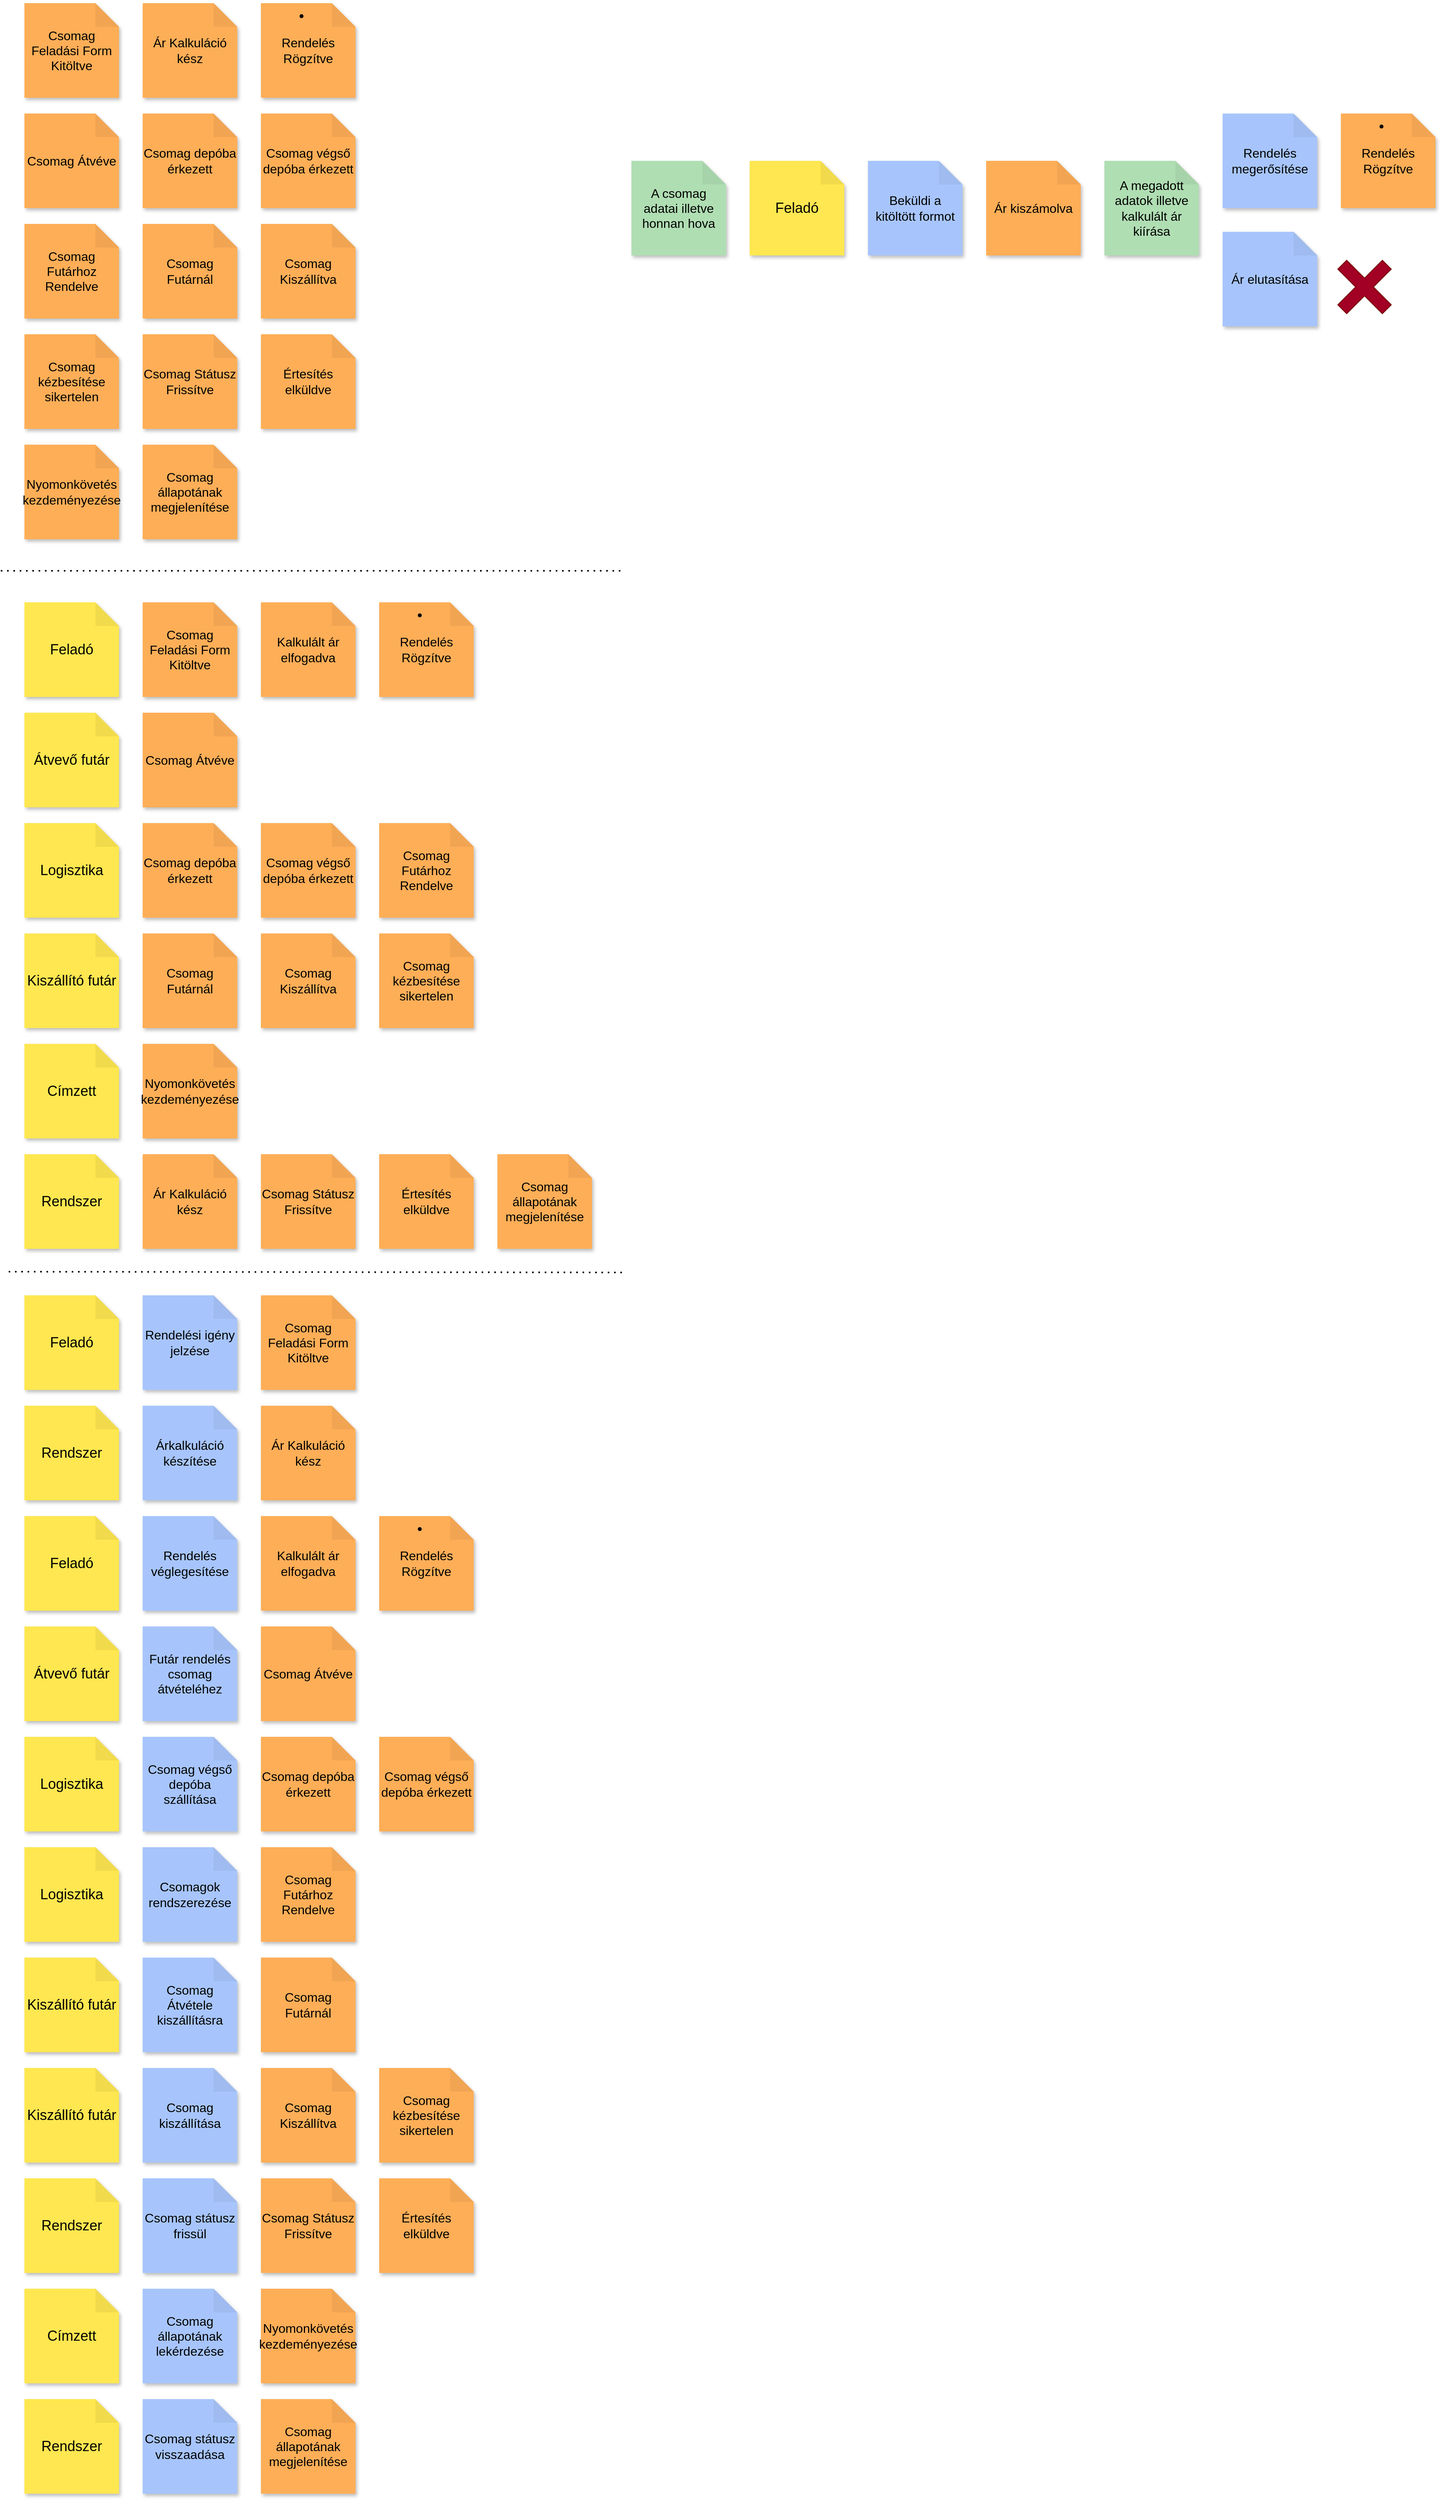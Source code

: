 <mxfile version="28.2.3">
  <diagram name="Page-1" id="tdrJWICteNO9RwJ1yDNZ">
    <mxGraphModel dx="1516" dy="1171" grid="1" gridSize="10" guides="1" tooltips="1" connect="1" arrows="1" fold="1" page="1" pageScale="1" pageWidth="3300" pageHeight="4681" math="0" shadow="0">
      <root>
        <mxCell id="0" />
        <mxCell id="1" parent="0" />
        <mxCell id="OkvGjO-pTR2yJRHpKqQb-2" value="Csomag Feladási Form Kitöltve" style="shape=note;whiteSpace=wrap;html=1;backgroundOutline=1;darkOpacity=0.05;fillColor=#feae57;strokeColor=none;fontSize=16;fontStyle=0;rotation=0;shadow=1;" parent="1" vertex="1">
          <mxGeometry x="90" y="90" width="120" height="120" as="geometry" />
        </mxCell>
        <mxCell id="OkvGjO-pTR2yJRHpKqQb-3" value="Ár Kalkuláció kész" style="shape=note;whiteSpace=wrap;html=1;backgroundOutline=1;darkOpacity=0.05;fillColor=#feae57;strokeColor=none;fontSize=16;fontStyle=0;rotation=0;shadow=1;" parent="1" vertex="1">
          <mxGeometry x="240" y="90" width="120" height="120" as="geometry" />
        </mxCell>
        <mxCell id="OkvGjO-pTR2yJRHpKqQb-4" value="&lt;li class=&quot;py-0 my-0 prose-p:pt-0 prose-p:mb-2 prose-p:my-0 [&amp;amp;&amp;gt;p]:pt-0 [&amp;amp;&amp;gt;p]:mb-2 [&amp;amp;&amp;gt;p]:my-0&quot;&gt;&lt;br/&gt;&lt;p class=&quot;my-2 [&amp;amp;+p]:mt-4 [&amp;amp;_strong:has(+br)]:inline-block [&amp;amp;_strong:has(+br)]:pb-2&quot;&gt;Rendelés Rögzítve&lt;/p&gt;&lt;br/&gt;&lt;/li&gt;" style="shape=note;whiteSpace=wrap;html=1;backgroundOutline=1;darkOpacity=0.05;fillColor=#feae57;strokeColor=none;fontSize=16;fontStyle=0;rotation=0;shadow=1;" parent="1" vertex="1">
          <mxGeometry x="390" y="90" width="120" height="120" as="geometry" />
        </mxCell>
        <mxCell id="OkvGjO-pTR2yJRHpKqQb-5" value="Csomag Átvéve" style="shape=note;whiteSpace=wrap;html=1;backgroundOutline=1;darkOpacity=0.05;fillColor=#feae57;strokeColor=none;fontSize=16;fontStyle=0;rotation=0;shadow=1;" parent="1" vertex="1">
          <mxGeometry x="90" y="230" width="120" height="120" as="geometry" />
        </mxCell>
        <mxCell id="OkvGjO-pTR2yJRHpKqQb-6" value="Csomag depóba érkezett" style="shape=note;whiteSpace=wrap;html=1;backgroundOutline=1;darkOpacity=0.05;fillColor=#feae57;strokeColor=none;fontSize=16;fontStyle=0;rotation=0;shadow=1;" parent="1" vertex="1">
          <mxGeometry x="240" y="230" width="120" height="120" as="geometry" />
        </mxCell>
        <mxCell id="OkvGjO-pTR2yJRHpKqQb-7" value="Csomag végső depóba érkezett" style="shape=note;whiteSpace=wrap;html=1;backgroundOutline=1;darkOpacity=0.05;fillColor=#feae57;strokeColor=none;fontSize=16;fontStyle=0;rotation=0;shadow=1;" parent="1" vertex="1">
          <mxGeometry x="390" y="230" width="120" height="120" as="geometry" />
        </mxCell>
        <mxCell id="OkvGjO-pTR2yJRHpKqQb-8" value="Csomag Futárhoz Rendelve" style="shape=note;whiteSpace=wrap;html=1;backgroundOutline=1;darkOpacity=0.05;fillColor=#feae57;strokeColor=none;fontSize=16;fontStyle=0;rotation=0;shadow=1;" parent="1" vertex="1">
          <mxGeometry x="90" y="370" width="120" height="120" as="geometry" />
        </mxCell>
        <mxCell id="OkvGjO-pTR2yJRHpKqQb-9" value="Csomag Futárnál" style="shape=note;whiteSpace=wrap;html=1;backgroundOutline=1;darkOpacity=0.05;fillColor=#feae57;strokeColor=none;fontSize=16;fontStyle=0;rotation=0;shadow=1;" parent="1" vertex="1">
          <mxGeometry x="240" y="370" width="120" height="120" as="geometry" />
        </mxCell>
        <mxCell id="OkvGjO-pTR2yJRHpKqQb-10" value="Csomag Kiszállítva" style="shape=note;whiteSpace=wrap;html=1;backgroundOutline=1;darkOpacity=0.05;fillColor=#feae57;strokeColor=none;fontSize=16;fontStyle=0;rotation=0;shadow=1;" parent="1" vertex="1">
          <mxGeometry x="390" y="370" width="120" height="120" as="geometry" />
        </mxCell>
        <mxCell id="OkvGjO-pTR2yJRHpKqQb-11" value="Csomag kézbesítése sikertelen" style="shape=note;whiteSpace=wrap;html=1;backgroundOutline=1;darkOpacity=0.05;fillColor=#feae57;strokeColor=none;fontSize=16;fontStyle=0;rotation=0;shadow=1;" parent="1" vertex="1">
          <mxGeometry x="90" y="510" width="120" height="120" as="geometry" />
        </mxCell>
        <mxCell id="OkvGjO-pTR2yJRHpKqQb-12" value="Csomag Státusz Frissítve" style="shape=note;whiteSpace=wrap;html=1;backgroundOutline=1;darkOpacity=0.05;fillColor=#feae57;strokeColor=none;fontSize=16;fontStyle=0;rotation=0;shadow=1;" parent="1" vertex="1">
          <mxGeometry x="240" y="510" width="120" height="120" as="geometry" />
        </mxCell>
        <mxCell id="OkvGjO-pTR2yJRHpKqQb-13" value="Értesítés elküldve" style="shape=note;whiteSpace=wrap;html=1;backgroundOutline=1;darkOpacity=0.05;fillColor=#feae57;strokeColor=none;fontSize=16;fontStyle=0;rotation=0;shadow=1;" parent="1" vertex="1">
          <mxGeometry x="390" y="510" width="120" height="120" as="geometry" />
        </mxCell>
        <mxCell id="OkvGjO-pTR2yJRHpKqQb-14" value="Feladó" style="shape=note;whiteSpace=wrap;html=1;backgroundOutline=1;darkOpacity=0.05;fillColor=#FEE750;strokeColor=none;fontSize=18;fontStyle=0;rotation=0;shadow=1;" parent="1" vertex="1">
          <mxGeometry x="90" y="850" width="120" height="120" as="geometry" />
        </mxCell>
        <mxCell id="OkvGjO-pTR2yJRHpKqQb-15" value="Csomag Feladási Form Kitöltve" style="shape=note;whiteSpace=wrap;html=1;backgroundOutline=1;darkOpacity=0.05;fillColor=#feae57;strokeColor=none;fontSize=16;fontStyle=0;rotation=0;shadow=1;" parent="1" vertex="1">
          <mxGeometry x="240" y="850" width="120" height="120" as="geometry" />
        </mxCell>
        <mxCell id="OkvGjO-pTR2yJRHpKqQb-16" value="Ár Kalkuláció kész" style="shape=note;whiteSpace=wrap;html=1;backgroundOutline=1;darkOpacity=0.05;fillColor=#feae57;strokeColor=none;fontSize=16;fontStyle=0;rotation=0;shadow=1;" parent="1" vertex="1">
          <mxGeometry x="240" y="1550" width="120" height="120" as="geometry" />
        </mxCell>
        <mxCell id="OkvGjO-pTR2yJRHpKqQb-17" value="&lt;li class=&quot;py-0 my-0 prose-p:pt-0 prose-p:mb-2 prose-p:my-0 [&amp;amp;&amp;gt;p]:pt-0 [&amp;amp;&amp;gt;p]:mb-2 [&amp;amp;&amp;gt;p]:my-0&quot;&gt;&lt;br/&gt;&lt;p class=&quot;my-2 [&amp;amp;+p]:mt-4 [&amp;amp;_strong:has(+br)]:inline-block [&amp;amp;_strong:has(+br)]:pb-2&quot;&gt;Rendelés Rögzítve&lt;/p&gt;&lt;br/&gt;&lt;/li&gt;" style="shape=note;whiteSpace=wrap;html=1;backgroundOutline=1;darkOpacity=0.05;fillColor=#feae57;strokeColor=none;fontSize=16;fontStyle=0;rotation=0;shadow=1;" parent="1" vertex="1">
          <mxGeometry x="540" y="850" width="120" height="120" as="geometry" />
        </mxCell>
        <mxCell id="OkvGjO-pTR2yJRHpKqQb-18" value="Átvevő futár" style="shape=note;whiteSpace=wrap;html=1;backgroundOutline=1;darkOpacity=0.05;fillColor=#FEE750;strokeColor=none;fontSize=18;fontStyle=0;rotation=0;shadow=1;" parent="1" vertex="1">
          <mxGeometry x="90" y="990" width="120" height="120" as="geometry" />
        </mxCell>
        <mxCell id="OkvGjO-pTR2yJRHpKqQb-19" value="Csomag Átvéve" style="shape=note;whiteSpace=wrap;html=1;backgroundOutline=1;darkOpacity=0.05;fillColor=#feae57;strokeColor=none;fontSize=16;fontStyle=0;rotation=0;shadow=1;" parent="1" vertex="1">
          <mxGeometry x="240" y="990" width="120" height="120" as="geometry" />
        </mxCell>
        <mxCell id="OkvGjO-pTR2yJRHpKqQb-20" value="Logisztika" style="shape=note;whiteSpace=wrap;html=1;backgroundOutline=1;darkOpacity=0.05;fillColor=#FEE750;strokeColor=none;fontSize=18;fontStyle=0;rotation=0;shadow=1;" parent="1" vertex="1">
          <mxGeometry x="90" y="1130" width="120" height="120" as="geometry" />
        </mxCell>
        <mxCell id="OkvGjO-pTR2yJRHpKqQb-21" value="Csomag depóba érkezett" style="shape=note;whiteSpace=wrap;html=1;backgroundOutline=1;darkOpacity=0.05;fillColor=#feae57;strokeColor=none;fontSize=16;fontStyle=0;rotation=0;shadow=1;" parent="1" vertex="1">
          <mxGeometry x="240" y="1130" width="120" height="120" as="geometry" />
        </mxCell>
        <mxCell id="OkvGjO-pTR2yJRHpKqQb-22" value="Csomag végső depóba érkezett" style="shape=note;whiteSpace=wrap;html=1;backgroundOutline=1;darkOpacity=0.05;fillColor=#feae57;strokeColor=none;fontSize=16;fontStyle=0;rotation=0;shadow=1;" parent="1" vertex="1">
          <mxGeometry x="390" y="1130" width="120" height="120" as="geometry" />
        </mxCell>
        <mxCell id="OkvGjO-pTR2yJRHpKqQb-23" value="Csomag Futárhoz Rendelve" style="shape=note;whiteSpace=wrap;html=1;backgroundOutline=1;darkOpacity=0.05;fillColor=#feae57;strokeColor=none;fontSize=16;fontStyle=0;rotation=0;shadow=1;" parent="1" vertex="1">
          <mxGeometry x="540" y="1130" width="120" height="120" as="geometry" />
        </mxCell>
        <mxCell id="OkvGjO-pTR2yJRHpKqQb-24" value="Kiszállító futár" style="shape=note;whiteSpace=wrap;html=1;backgroundOutline=1;darkOpacity=0.05;fillColor=#FEE750;strokeColor=none;fontSize=18;fontStyle=0;rotation=0;shadow=1;" parent="1" vertex="1">
          <mxGeometry x="90" y="1270" width="120" height="120" as="geometry" />
        </mxCell>
        <mxCell id="OkvGjO-pTR2yJRHpKqQb-25" value="Csomag Futárnál" style="shape=note;whiteSpace=wrap;html=1;backgroundOutline=1;darkOpacity=0.05;fillColor=#feae57;strokeColor=none;fontSize=16;fontStyle=0;rotation=0;shadow=1;" parent="1" vertex="1">
          <mxGeometry x="240" y="1270" width="120" height="120" as="geometry" />
        </mxCell>
        <mxCell id="OkvGjO-pTR2yJRHpKqQb-26" value="Csomag Kiszállítva" style="shape=note;whiteSpace=wrap;html=1;backgroundOutline=1;darkOpacity=0.05;fillColor=#feae57;strokeColor=none;fontSize=16;fontStyle=0;rotation=0;shadow=1;" parent="1" vertex="1">
          <mxGeometry x="390" y="1270" width="120" height="120" as="geometry" />
        </mxCell>
        <mxCell id="OkvGjO-pTR2yJRHpKqQb-27" value="Csomag kézbesítése sikertelen" style="shape=note;whiteSpace=wrap;html=1;backgroundOutline=1;darkOpacity=0.05;fillColor=#feae57;strokeColor=none;fontSize=16;fontStyle=0;rotation=0;shadow=1;" parent="1" vertex="1">
          <mxGeometry x="540" y="1270" width="120" height="120" as="geometry" />
        </mxCell>
        <mxCell id="OkvGjO-pTR2yJRHpKqQb-28" value="Csomag Státusz Frissítve" style="shape=note;whiteSpace=wrap;html=1;backgroundOutline=1;darkOpacity=0.05;fillColor=#feae57;strokeColor=none;fontSize=16;fontStyle=0;rotation=0;shadow=1;" parent="1" vertex="1">
          <mxGeometry x="390" y="1550" width="120" height="120" as="geometry" />
        </mxCell>
        <mxCell id="OkvGjO-pTR2yJRHpKqQb-29" value="Értesítés elküldve" style="shape=note;whiteSpace=wrap;html=1;backgroundOutline=1;darkOpacity=0.05;fillColor=#feae57;strokeColor=none;fontSize=16;fontStyle=0;rotation=0;shadow=1;" parent="1" vertex="1">
          <mxGeometry x="540" y="1550" width="120" height="120" as="geometry" />
        </mxCell>
        <mxCell id="tMBHwN0ZsUPaGt-Wvjw5-1" value="Címzett" style="shape=note;whiteSpace=wrap;html=1;backgroundOutline=1;darkOpacity=0.05;fillColor=#FEE750;strokeColor=none;fontSize=18;fontStyle=0;rotation=0;shadow=1;" parent="1" vertex="1">
          <mxGeometry x="90" y="1410" width="120" height="120" as="geometry" />
        </mxCell>
        <mxCell id="tMBHwN0ZsUPaGt-Wvjw5-2" value="Rendelési igény jelzése" style="shape=note;whiteSpace=wrap;html=1;backgroundOutline=1;darkOpacity=0.05;fillColor=#a7c5fc;strokeColor=none;fontSize=16;fontStyle=0;rotation=0;shadow=1;" parent="1" vertex="1">
          <mxGeometry x="240" y="1729" width="120" height="120" as="geometry" />
        </mxCell>
        <mxCell id="tMBHwN0ZsUPaGt-Wvjw5-3" value="Kalkulált ár elfogadva" style="shape=note;whiteSpace=wrap;html=1;backgroundOutline=1;darkOpacity=0.05;fillColor=#feae57;strokeColor=none;fontSize=16;fontStyle=0;rotation=0;shadow=1;" parent="1" vertex="1">
          <mxGeometry x="390" y="850" width="120" height="120" as="geometry" />
        </mxCell>
        <mxCell id="tMBHwN0ZsUPaGt-Wvjw5-4" value="Csomag Feladási Form Kitöltve" style="shape=note;whiteSpace=wrap;html=1;backgroundOutline=1;darkOpacity=0.05;fillColor=#feae57;strokeColor=none;fontSize=16;fontStyle=0;rotation=0;shadow=1;" parent="1" vertex="1">
          <mxGeometry x="390" y="1729" width="120" height="120" as="geometry" />
        </mxCell>
        <mxCell id="tMBHwN0ZsUPaGt-Wvjw5-5" value="Kalkulált ár elfogadva" style="shape=note;whiteSpace=wrap;html=1;backgroundOutline=1;darkOpacity=0.05;fillColor=#feae57;strokeColor=none;fontSize=16;fontStyle=0;rotation=0;shadow=1;" parent="1" vertex="1">
          <mxGeometry x="390" y="2009" width="120" height="120" as="geometry" />
        </mxCell>
        <mxCell id="tMBHwN0ZsUPaGt-Wvjw5-6" value="Árkalkuláció készítése" style="shape=note;whiteSpace=wrap;html=1;backgroundOutline=1;darkOpacity=0.05;fillColor=#a7c5fc;strokeColor=none;fontSize=16;fontStyle=0;rotation=0;shadow=1;" parent="1" vertex="1">
          <mxGeometry x="240" y="1869" width="120" height="120" as="geometry" />
        </mxCell>
        <mxCell id="tMBHwN0ZsUPaGt-Wvjw5-7" value="Ár Kalkuláció kész" style="shape=note;whiteSpace=wrap;html=1;backgroundOutline=1;darkOpacity=0.05;fillColor=#feae57;strokeColor=none;fontSize=16;fontStyle=0;rotation=0;shadow=1;" parent="1" vertex="1">
          <mxGeometry x="390" y="1869" width="120" height="120" as="geometry" />
        </mxCell>
        <mxCell id="tMBHwN0ZsUPaGt-Wvjw5-8" value="Rendelés véglegesítése" style="shape=note;whiteSpace=wrap;html=1;backgroundOutline=1;darkOpacity=0.05;fillColor=#a7c5fc;strokeColor=none;fontSize=16;fontStyle=0;rotation=0;shadow=1;" parent="1" vertex="1">
          <mxGeometry x="240" y="2009" width="120" height="120" as="geometry" />
        </mxCell>
        <mxCell id="tMBHwN0ZsUPaGt-Wvjw5-9" value="&lt;li class=&quot;py-0 my-0 prose-p:pt-0 prose-p:mb-2 prose-p:my-0 [&amp;amp;&amp;gt;p]:pt-0 [&amp;amp;&amp;gt;p]:mb-2 [&amp;amp;&amp;gt;p]:my-0&quot;&gt;&lt;br/&gt;&lt;p class=&quot;my-2 [&amp;amp;+p]:mt-4 [&amp;amp;_strong:has(+br)]:inline-block [&amp;amp;_strong:has(+br)]:pb-2&quot;&gt;Rendelés Rögzítve&lt;/p&gt;&lt;br/&gt;&lt;/li&gt;" style="shape=note;whiteSpace=wrap;html=1;backgroundOutline=1;darkOpacity=0.05;fillColor=#feae57;strokeColor=none;fontSize=16;fontStyle=0;rotation=0;shadow=1;" parent="1" vertex="1">
          <mxGeometry x="540" y="2009" width="120" height="120" as="geometry" />
        </mxCell>
        <mxCell id="tMBHwN0ZsUPaGt-Wvjw5-10" value="Futár rendelés csomag átvételéhez" style="shape=note;whiteSpace=wrap;html=1;backgroundOutline=1;darkOpacity=0.05;fillColor=#a7c5fc;strokeColor=none;fontSize=16;fontStyle=0;rotation=0;shadow=1;" parent="1" vertex="1">
          <mxGeometry x="240" y="2149" width="120" height="120" as="geometry" />
        </mxCell>
        <mxCell id="tMBHwN0ZsUPaGt-Wvjw5-11" value="Csomag Átvéve" style="shape=note;whiteSpace=wrap;html=1;backgroundOutline=1;darkOpacity=0.05;fillColor=#feae57;strokeColor=none;fontSize=16;fontStyle=0;rotation=0;shadow=1;" parent="1" vertex="1">
          <mxGeometry x="390" y="2149" width="120" height="120" as="geometry" />
        </mxCell>
        <mxCell id="tMBHwN0ZsUPaGt-Wvjw5-14" value="Csomag végső depóba szállítása" style="shape=note;whiteSpace=wrap;html=1;backgroundOutline=1;darkOpacity=0.05;fillColor=#a7c5fc;strokeColor=none;fontSize=16;fontStyle=0;rotation=0;shadow=1;" parent="1" vertex="1">
          <mxGeometry x="240" y="2289" width="120" height="120" as="geometry" />
        </mxCell>
        <mxCell id="tMBHwN0ZsUPaGt-Wvjw5-15" value="Csomag depóba érkezett" style="shape=note;whiteSpace=wrap;html=1;backgroundOutline=1;darkOpacity=0.05;fillColor=#feae57;strokeColor=none;fontSize=16;fontStyle=0;rotation=0;shadow=1;" parent="1" vertex="1">
          <mxGeometry x="390" y="2289" width="120" height="120" as="geometry" />
        </mxCell>
        <mxCell id="tMBHwN0ZsUPaGt-Wvjw5-16" value="Csomag végső depóba érkezett" style="shape=note;whiteSpace=wrap;html=1;backgroundOutline=1;darkOpacity=0.05;fillColor=#feae57;strokeColor=none;fontSize=16;fontStyle=0;rotation=0;shadow=1;" parent="1" vertex="1">
          <mxGeometry x="540" y="2289" width="120" height="120" as="geometry" />
        </mxCell>
        <mxCell id="tMBHwN0ZsUPaGt-Wvjw5-17" value="Csomagok rendszerezése" style="shape=note;whiteSpace=wrap;html=1;backgroundOutline=1;darkOpacity=0.05;fillColor=#a7c5fc;strokeColor=none;fontSize=16;fontStyle=0;rotation=0;shadow=1;" parent="1" vertex="1">
          <mxGeometry x="240" y="2429" width="120" height="120" as="geometry" />
        </mxCell>
        <mxCell id="tMBHwN0ZsUPaGt-Wvjw5-20" value="Csomag Futárhoz Rendelve" style="shape=note;whiteSpace=wrap;html=1;backgroundOutline=1;darkOpacity=0.05;fillColor=#feae57;strokeColor=none;fontSize=16;fontStyle=0;rotation=0;shadow=1;" parent="1" vertex="1">
          <mxGeometry x="390" y="2429" width="120" height="120" as="geometry" />
        </mxCell>
        <mxCell id="tMBHwN0ZsUPaGt-Wvjw5-23" value="" style="endArrow=none;dashed=1;html=1;dashPattern=1 3;strokeWidth=2;rounded=0;" parent="1" edge="1">
          <mxGeometry width="50" height="50" relative="1" as="geometry">
            <mxPoint x="60" y="810" as="sourcePoint" />
            <mxPoint x="850" y="810" as="targetPoint" />
          </mxGeometry>
        </mxCell>
        <mxCell id="tMBHwN0ZsUPaGt-Wvjw5-24" value="" style="endArrow=none;dashed=1;html=1;dashPattern=1 3;strokeWidth=2;rounded=0;" parent="1" edge="1">
          <mxGeometry width="50" height="50" relative="1" as="geometry">
            <mxPoint x="70" y="1699" as="sourcePoint" />
            <mxPoint x="850" y="1700" as="targetPoint" />
          </mxGeometry>
        </mxCell>
        <mxCell id="tMBHwN0ZsUPaGt-Wvjw5-25" value="Csomag Átvétele kiszállításra" style="shape=note;whiteSpace=wrap;html=1;backgroundOutline=1;darkOpacity=0.05;fillColor=#a7c5fc;strokeColor=none;fontSize=16;fontStyle=0;rotation=0;shadow=1;" parent="1" vertex="1">
          <mxGeometry x="240" y="2569" width="120" height="120" as="geometry" />
        </mxCell>
        <mxCell id="tMBHwN0ZsUPaGt-Wvjw5-26" value="Csomag Futárnál" style="shape=note;whiteSpace=wrap;html=1;backgroundOutline=1;darkOpacity=0.05;fillColor=#feae57;strokeColor=none;fontSize=16;fontStyle=0;rotation=0;shadow=1;" parent="1" vertex="1">
          <mxGeometry x="390" y="2569" width="120" height="120" as="geometry" />
        </mxCell>
        <mxCell id="tMBHwN0ZsUPaGt-Wvjw5-28" value="Csomag kézbesítése sikertelen" style="shape=note;whiteSpace=wrap;html=1;backgroundOutline=1;darkOpacity=0.05;fillColor=#feae57;strokeColor=none;fontSize=16;fontStyle=0;rotation=0;shadow=1;" parent="1" vertex="1">
          <mxGeometry x="540" y="2709" width="120" height="120" as="geometry" />
        </mxCell>
        <mxCell id="tMBHwN0ZsUPaGt-Wvjw5-31" value="Csomag státusz frissül" style="shape=note;whiteSpace=wrap;html=1;backgroundOutline=1;darkOpacity=0.05;fillColor=#a7c5fc;strokeColor=none;fontSize=16;fontStyle=0;rotation=0;shadow=1;" parent="1" vertex="1">
          <mxGeometry x="240" y="2849" width="120" height="120" as="geometry" />
        </mxCell>
        <mxCell id="tMBHwN0ZsUPaGt-Wvjw5-32" value="Csomag Státusz Frissítve" style="shape=note;whiteSpace=wrap;html=1;backgroundOutline=1;darkOpacity=0.05;fillColor=#feae57;strokeColor=none;fontSize=16;fontStyle=0;rotation=0;shadow=1;" parent="1" vertex="1">
          <mxGeometry x="390" y="2849" width="120" height="120" as="geometry" />
        </mxCell>
        <mxCell id="tMBHwN0ZsUPaGt-Wvjw5-33" value="Értesítés elküldve" style="shape=note;whiteSpace=wrap;html=1;backgroundOutline=1;darkOpacity=0.05;fillColor=#feae57;strokeColor=none;fontSize=16;fontStyle=0;rotation=0;shadow=1;" parent="1" vertex="1">
          <mxGeometry x="540" y="2849" width="120" height="120" as="geometry" />
        </mxCell>
        <mxCell id="tMBHwN0ZsUPaGt-Wvjw5-34" value="Csomag kiszállítása" style="shape=note;whiteSpace=wrap;html=1;backgroundOutline=1;darkOpacity=0.05;fillColor=#a7c5fc;strokeColor=none;fontSize=16;fontStyle=0;rotation=0;shadow=1;" parent="1" vertex="1">
          <mxGeometry x="240" y="2709" width="120" height="120" as="geometry" />
        </mxCell>
        <mxCell id="tMBHwN0ZsUPaGt-Wvjw5-35" value="Csomag Kiszállítva" style="shape=note;whiteSpace=wrap;html=1;backgroundOutline=1;darkOpacity=0.05;fillColor=#feae57;strokeColor=none;fontSize=16;fontStyle=0;rotation=0;shadow=1;" parent="1" vertex="1">
          <mxGeometry x="390" y="2709" width="120" height="120" as="geometry" />
        </mxCell>
        <mxCell id="tMBHwN0ZsUPaGt-Wvjw5-36" value="Feladó" style="shape=note;whiteSpace=wrap;html=1;backgroundOutline=1;darkOpacity=0.05;fillColor=#FEE750;strokeColor=none;fontSize=18;fontStyle=0;rotation=0;shadow=1;" parent="1" vertex="1">
          <mxGeometry x="90" y="1729" width="120" height="120" as="geometry" />
        </mxCell>
        <mxCell id="tMBHwN0ZsUPaGt-Wvjw5-37" value="&lt;div&gt;Rendszer&lt;/div&gt;" style="shape=note;whiteSpace=wrap;html=1;backgroundOutline=1;darkOpacity=0.05;fillColor=#FEE750;strokeColor=none;fontSize=18;fontStyle=0;rotation=0;shadow=1;" parent="1" vertex="1">
          <mxGeometry x="90" y="1869" width="120" height="120" as="geometry" />
        </mxCell>
        <mxCell id="tMBHwN0ZsUPaGt-Wvjw5-38" value="Feladó" style="shape=note;whiteSpace=wrap;html=1;backgroundOutline=1;darkOpacity=0.05;fillColor=#FEE750;strokeColor=none;fontSize=18;fontStyle=0;rotation=0;shadow=1;" parent="1" vertex="1">
          <mxGeometry x="90" y="2009" width="120" height="120" as="geometry" />
        </mxCell>
        <mxCell id="tMBHwN0ZsUPaGt-Wvjw5-39" value="Átvevő futár" style="shape=note;whiteSpace=wrap;html=1;backgroundOutline=1;darkOpacity=0.05;fillColor=#FEE750;strokeColor=none;fontSize=18;fontStyle=0;rotation=0;shadow=1;" parent="1" vertex="1">
          <mxGeometry x="90" y="2149" width="120" height="120" as="geometry" />
        </mxCell>
        <mxCell id="tMBHwN0ZsUPaGt-Wvjw5-40" value="Logisztika" style="shape=note;whiteSpace=wrap;html=1;backgroundOutline=1;darkOpacity=0.05;fillColor=#FEE750;strokeColor=none;fontSize=18;fontStyle=0;rotation=0;shadow=1;" parent="1" vertex="1">
          <mxGeometry x="90" y="2289" width="120" height="120" as="geometry" />
        </mxCell>
        <mxCell id="tMBHwN0ZsUPaGt-Wvjw5-41" value="Logisztika" style="shape=note;whiteSpace=wrap;html=1;backgroundOutline=1;darkOpacity=0.05;fillColor=#FEE750;strokeColor=none;fontSize=18;fontStyle=0;rotation=0;shadow=1;" parent="1" vertex="1">
          <mxGeometry x="90" y="2429" width="120" height="120" as="geometry" />
        </mxCell>
        <mxCell id="tMBHwN0ZsUPaGt-Wvjw5-42" value="Kiszállító futár" style="shape=note;whiteSpace=wrap;html=1;backgroundOutline=1;darkOpacity=0.05;fillColor=#FEE750;strokeColor=none;fontSize=18;fontStyle=0;rotation=0;shadow=1;" parent="1" vertex="1">
          <mxGeometry x="90" y="2569" width="120" height="120" as="geometry" />
        </mxCell>
        <mxCell id="tMBHwN0ZsUPaGt-Wvjw5-43" value="Kiszállító futár" style="shape=note;whiteSpace=wrap;html=1;backgroundOutline=1;darkOpacity=0.05;fillColor=#FEE750;strokeColor=none;fontSize=18;fontStyle=0;rotation=0;shadow=1;" parent="1" vertex="1">
          <mxGeometry x="90" y="2709" width="120" height="120" as="geometry" />
        </mxCell>
        <mxCell id="tMBHwN0ZsUPaGt-Wvjw5-44" value="&lt;div&gt;Rendszer&lt;/div&gt;" style="shape=note;whiteSpace=wrap;html=1;backgroundOutline=1;darkOpacity=0.05;fillColor=#FEE750;strokeColor=none;fontSize=18;fontStyle=0;rotation=0;shadow=1;" parent="1" vertex="1">
          <mxGeometry x="90" y="2849" width="120" height="120" as="geometry" />
        </mxCell>
        <mxCell id="tMBHwN0ZsUPaGt-Wvjw5-45" value="Nyomonkövetés kezdeményezése" style="shape=note;whiteSpace=wrap;html=1;backgroundOutline=1;darkOpacity=0.05;fillColor=#feae57;strokeColor=none;fontSize=16;fontStyle=0;rotation=0;shadow=1;" parent="1" vertex="1">
          <mxGeometry x="90" y="650" width="120" height="120" as="geometry" />
        </mxCell>
        <mxCell id="tMBHwN0ZsUPaGt-Wvjw5-46" value="Csomag állapotának megjelenítése" style="shape=note;whiteSpace=wrap;html=1;backgroundOutline=1;darkOpacity=0.05;fillColor=#feae57;strokeColor=none;fontSize=16;fontStyle=0;rotation=0;shadow=1;" parent="1" vertex="1">
          <mxGeometry x="240" y="650" width="120" height="120" as="geometry" />
        </mxCell>
        <mxCell id="tMBHwN0ZsUPaGt-Wvjw5-47" value="&lt;div&gt;Rendszer&lt;/div&gt;" style="shape=note;whiteSpace=wrap;html=1;backgroundOutline=1;darkOpacity=0.05;fillColor=#FEE750;strokeColor=none;fontSize=18;fontStyle=0;rotation=0;shadow=1;" parent="1" vertex="1">
          <mxGeometry x="90" y="1550" width="120" height="120" as="geometry" />
        </mxCell>
        <mxCell id="tMBHwN0ZsUPaGt-Wvjw5-48" value="Nyomonkövetés kezdeményezése" style="shape=note;whiteSpace=wrap;html=1;backgroundOutline=1;darkOpacity=0.05;fillColor=#feae57;strokeColor=none;fontSize=16;fontStyle=0;rotation=0;shadow=1;" parent="1" vertex="1">
          <mxGeometry x="240" y="1410" width="120" height="120" as="geometry" />
        </mxCell>
        <mxCell id="tMBHwN0ZsUPaGt-Wvjw5-49" value="Csomag állapotának megjelenítése" style="shape=note;whiteSpace=wrap;html=1;backgroundOutline=1;darkOpacity=0.05;fillColor=#feae57;strokeColor=none;fontSize=16;fontStyle=0;rotation=0;shadow=1;" parent="1" vertex="1">
          <mxGeometry x="690" y="1550" width="120" height="120" as="geometry" />
        </mxCell>
        <mxCell id="tMBHwN0ZsUPaGt-Wvjw5-50" value="Csomag állapotának lekérdezése" style="shape=note;whiteSpace=wrap;html=1;backgroundOutline=1;darkOpacity=0.05;fillColor=#a7c5fc;strokeColor=none;fontSize=16;fontStyle=0;rotation=0;shadow=1;" parent="1" vertex="1">
          <mxGeometry x="240" y="2989" width="120" height="120" as="geometry" />
        </mxCell>
        <mxCell id="tMBHwN0ZsUPaGt-Wvjw5-51" value="Nyomonkövetés kezdeményezése" style="shape=note;whiteSpace=wrap;html=1;backgroundOutline=1;darkOpacity=0.05;fillColor=#feae57;strokeColor=none;fontSize=16;fontStyle=0;rotation=0;shadow=1;" parent="1" vertex="1">
          <mxGeometry x="390" y="2989" width="120" height="120" as="geometry" />
        </mxCell>
        <mxCell id="tMBHwN0ZsUPaGt-Wvjw5-52" value="Címzett" style="shape=note;whiteSpace=wrap;html=1;backgroundOutline=1;darkOpacity=0.05;fillColor=#FEE750;strokeColor=none;fontSize=18;fontStyle=0;rotation=0;shadow=1;" parent="1" vertex="1">
          <mxGeometry x="90" y="2989" width="120" height="120" as="geometry" />
        </mxCell>
        <mxCell id="tMBHwN0ZsUPaGt-Wvjw5-53" value="&lt;div&gt;Csomag státusz visszaadása&lt;/div&gt;" style="shape=note;whiteSpace=wrap;html=1;backgroundOutline=1;darkOpacity=0.05;fillColor=#a7c5fc;strokeColor=none;fontSize=16;fontStyle=0;rotation=0;shadow=1;" parent="1" vertex="1">
          <mxGeometry x="240" y="3129" width="120" height="120" as="geometry" />
        </mxCell>
        <mxCell id="tMBHwN0ZsUPaGt-Wvjw5-54" value="Csomag állapotának megjelenítése" style="shape=note;whiteSpace=wrap;html=1;backgroundOutline=1;darkOpacity=0.05;fillColor=#feae57;strokeColor=none;fontSize=16;fontStyle=0;rotation=0;shadow=1;" parent="1" vertex="1">
          <mxGeometry x="390" y="3129" width="120" height="120" as="geometry" />
        </mxCell>
        <mxCell id="tMBHwN0ZsUPaGt-Wvjw5-55" value="&lt;div&gt;Rendszer&lt;/div&gt;" style="shape=note;whiteSpace=wrap;html=1;backgroundOutline=1;darkOpacity=0.05;fillColor=#FEE750;strokeColor=none;fontSize=18;fontStyle=0;rotation=0;shadow=1;" parent="1" vertex="1">
          <mxGeometry x="90" y="3129" width="120" height="120" as="geometry" />
        </mxCell>
        <mxCell id="GBAODm6x_kVhTdQ0W2DW-1" value="A csomag adatai illetve honnan hova" style="shape=note;whiteSpace=wrap;html=1;backgroundOutline=1;darkOpacity=0.05;fillColor=#b0deb3;strokeColor=none;fontSize=16;fontStyle=0;rotation=0;shadow=1;" vertex="1" parent="1">
          <mxGeometry x="860" y="290" width="120" height="120" as="geometry" />
        </mxCell>
        <mxCell id="GBAODm6x_kVhTdQ0W2DW-2" value="Feladó" style="shape=note;whiteSpace=wrap;html=1;backgroundOutline=1;darkOpacity=0.05;fillColor=#FEE750;strokeColor=none;fontSize=18;fontStyle=0;rotation=0;shadow=1;" vertex="1" parent="1">
          <mxGeometry x="1010" y="290" width="120" height="120" as="geometry" />
        </mxCell>
        <mxCell id="GBAODm6x_kVhTdQ0W2DW-3" value="Beküldi a kitöltött formot" style="shape=note;whiteSpace=wrap;html=1;backgroundOutline=1;darkOpacity=0.05;fillColor=#a7c5fc;strokeColor=none;fontSize=16;fontStyle=0;rotation=0;shadow=1;" vertex="1" parent="1">
          <mxGeometry x="1160" y="290" width="120" height="120" as="geometry" />
        </mxCell>
        <mxCell id="GBAODm6x_kVhTdQ0W2DW-5" value="Ár kiszámolva" style="shape=note;whiteSpace=wrap;html=1;backgroundOutline=1;darkOpacity=0.05;fillColor=#feae57;strokeColor=none;fontSize=16;fontStyle=0;rotation=0;shadow=1;" vertex="1" parent="1">
          <mxGeometry x="1310" y="290" width="120" height="120" as="geometry" />
        </mxCell>
        <mxCell id="GBAODm6x_kVhTdQ0W2DW-6" value="Rendelés megerősítése" style="shape=note;whiteSpace=wrap;html=1;backgroundOutline=1;darkOpacity=0.05;fillColor=#a7c5fc;strokeColor=none;fontSize=16;fontStyle=0;rotation=0;shadow=1;" vertex="1" parent="1">
          <mxGeometry x="1610" y="230" width="120" height="120" as="geometry" />
        </mxCell>
        <mxCell id="GBAODm6x_kVhTdQ0W2DW-7" value="Ár elutasítása" style="shape=note;whiteSpace=wrap;html=1;backgroundOutline=1;darkOpacity=0.05;fillColor=#a7c5fc;strokeColor=none;fontSize=16;fontStyle=0;rotation=0;shadow=1;" vertex="1" parent="1">
          <mxGeometry x="1610" y="380" width="120" height="120" as="geometry" />
        </mxCell>
        <mxCell id="GBAODm6x_kVhTdQ0W2DW-8" value="" style="shape=cross;whiteSpace=wrap;html=1;rotation=-45;fillColor=#a20025;fontColor=#ffffff;strokeColor=#6F0000;" vertex="1" parent="1">
          <mxGeometry x="1750" y="410" width="80" height="80" as="geometry" />
        </mxCell>
        <mxCell id="GBAODm6x_kVhTdQ0W2DW-9" value="&lt;li class=&quot;py-0 my-0 prose-p:pt-0 prose-p:mb-2 prose-p:my-0 [&amp;amp;&amp;gt;p]:pt-0 [&amp;amp;&amp;gt;p]:mb-2 [&amp;amp;&amp;gt;p]:my-0&quot;&gt;&lt;br/&gt;&lt;p class=&quot;my-2 [&amp;amp;+p]:mt-4 [&amp;amp;_strong:has(+br)]:inline-block [&amp;amp;_strong:has(+br)]:pb-2&quot;&gt;Rendelés Rögzítve&lt;/p&gt;&lt;br/&gt;&lt;/li&gt;" style="shape=note;whiteSpace=wrap;html=1;backgroundOutline=1;darkOpacity=0.05;fillColor=#feae57;strokeColor=none;fontSize=16;fontStyle=0;rotation=0;shadow=1;" vertex="1" parent="1">
          <mxGeometry x="1760" y="230" width="120" height="120" as="geometry" />
        </mxCell>
        <mxCell id="GBAODm6x_kVhTdQ0W2DW-11" value="A megadott adatok illetve kalkulált ár kiírása" style="shape=note;whiteSpace=wrap;html=1;backgroundOutline=1;darkOpacity=0.05;fillColor=#b0deb3;strokeColor=none;fontSize=16;fontStyle=0;rotation=0;shadow=1;" vertex="1" parent="1">
          <mxGeometry x="1460" y="290" width="120" height="120" as="geometry" />
        </mxCell>
      </root>
    </mxGraphModel>
  </diagram>
</mxfile>
